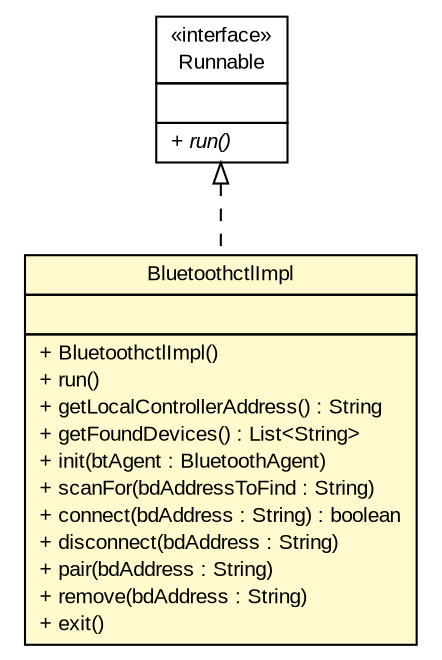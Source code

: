 #!/usr/local/bin/dot
#
# Class diagram 
# Generated by UMLGraph version R5_6 (http://www.umlgraph.org/)
#

digraph G {
	edge [fontname="arial",fontsize=10,labelfontname="arial",labelfontsize=10];
	node [fontname="arial",fontsize=10,shape=plaintext];
	nodesep=0.25;
	ranksep=0.5;
	// de.fhg.fit.biomos.sensorplatform.deprecated.BluetoothctlImpl
	c53 [label=<<table title="de.fhg.fit.biomos.sensorplatform.deprecated.BluetoothctlImpl" border="0" cellborder="1" cellspacing="0" cellpadding="2" port="p" bgcolor="lemonChiffon" href="./BluetoothctlImpl.html">
		<tr><td><table border="0" cellspacing="0" cellpadding="1">
<tr><td align="center" balign="center"> BluetoothctlImpl </td></tr>
		</table></td></tr>
		<tr><td><table border="0" cellspacing="0" cellpadding="1">
<tr><td align="left" balign="left">  </td></tr>
		</table></td></tr>
		<tr><td><table border="0" cellspacing="0" cellpadding="1">
<tr><td align="left" balign="left"> + BluetoothctlImpl() </td></tr>
<tr><td align="left" balign="left"> + run() </td></tr>
<tr><td align="left" balign="left"> + getLocalControllerAddress() : String </td></tr>
<tr><td align="left" balign="left"> + getFoundDevices() : List&lt;String&gt; </td></tr>
<tr><td align="left" balign="left"> + init(btAgent : BluetoothAgent) </td></tr>
<tr><td align="left" balign="left"> + scanFor(bdAddressToFind : String) </td></tr>
<tr><td align="left" balign="left"> + connect(bdAddress : String) : boolean </td></tr>
<tr><td align="left" balign="left"> + disconnect(bdAddress : String) </td></tr>
<tr><td align="left" balign="left"> + pair(bdAddress : String) </td></tr>
<tr><td align="left" balign="left"> + remove(bdAddress : String) </td></tr>
<tr><td align="left" balign="left"> + exit() </td></tr>
		</table></td></tr>
		</table>>, URL="./BluetoothctlImpl.html", fontname="arial", fontcolor="black", fontsize=10.0];
	//de.fhg.fit.biomos.sensorplatform.deprecated.BluetoothctlImpl implements java.lang.Runnable
	c57:p -> c53:p [dir=back,arrowtail=empty,style=dashed];
	// java.lang.Runnable
	c57 [label=<<table title="java.lang.Runnable" border="0" cellborder="1" cellspacing="0" cellpadding="2" port="p" href="http://java.sun.com/j2se/1.4.2/docs/api/java/lang/Runnable.html">
		<tr><td><table border="0" cellspacing="0" cellpadding="1">
<tr><td align="center" balign="center"> &#171;interface&#187; </td></tr>
<tr><td align="center" balign="center"> Runnable </td></tr>
		</table></td></tr>
		<tr><td><table border="0" cellspacing="0" cellpadding="1">
<tr><td align="left" balign="left">  </td></tr>
		</table></td></tr>
		<tr><td><table border="0" cellspacing="0" cellpadding="1">
<tr><td align="left" balign="left"><font face="arial italic" point-size="10.0"> + run() </font></td></tr>
		</table></td></tr>
		</table>>, URL="http://java.sun.com/j2se/1.4.2/docs/api/java/lang/Runnable.html", fontname="arial", fontcolor="black", fontsize=10.0];
}

